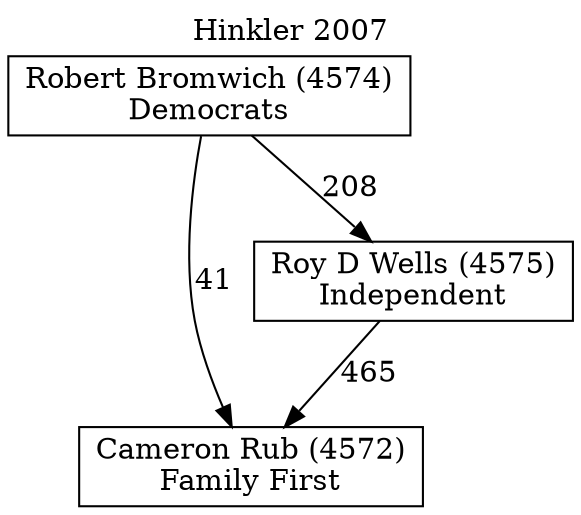 // House preference flow
digraph "Cameron Rub (4572)_Hinkler_2007" {
	graph [label="Hinkler 2007" labelloc=t mclimit=10]
	node [shape=box]
	"Cameron Rub (4572)" [label="Cameron Rub (4572)
Family First"]
	"Roy D Wells (4575)" [label="Roy D Wells (4575)
Independent"]
	"Robert Bromwich (4574)" [label="Robert Bromwich (4574)
Democrats"]
	"Roy D Wells (4575)" -> "Cameron Rub (4572)" [label=465]
	"Robert Bromwich (4574)" -> "Roy D Wells (4575)" [label=208]
	"Robert Bromwich (4574)" -> "Cameron Rub (4572)" [label=41]
}
